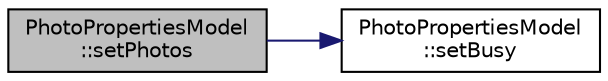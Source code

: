 digraph "PhotoPropertiesModel::setPhotos"
{
 // LATEX_PDF_SIZE
  edge [fontname="Helvetica",fontsize="10",labelfontname="Helvetica",labelfontsize="10"];
  node [fontname="Helvetica",fontsize="10",shape=record];
  rankdir="LR";
  Node1 [label="PhotoPropertiesModel\l::setPhotos",height=0.2,width=0.4,color="black", fillcolor="grey75", style="filled", fontcolor="black",tooltip=" "];
  Node1 -> Node2 [color="midnightblue",fontsize="10",style="solid",fontname="Helvetica"];
  Node2 [label="PhotoPropertiesModel\l::setBusy",height=0.2,width=0.4,color="black", fillcolor="white", style="filled",URL="$class_photo_properties_model.html#aeb2450cae907eb0e11d14256183075e8",tooltip=" "];
}
